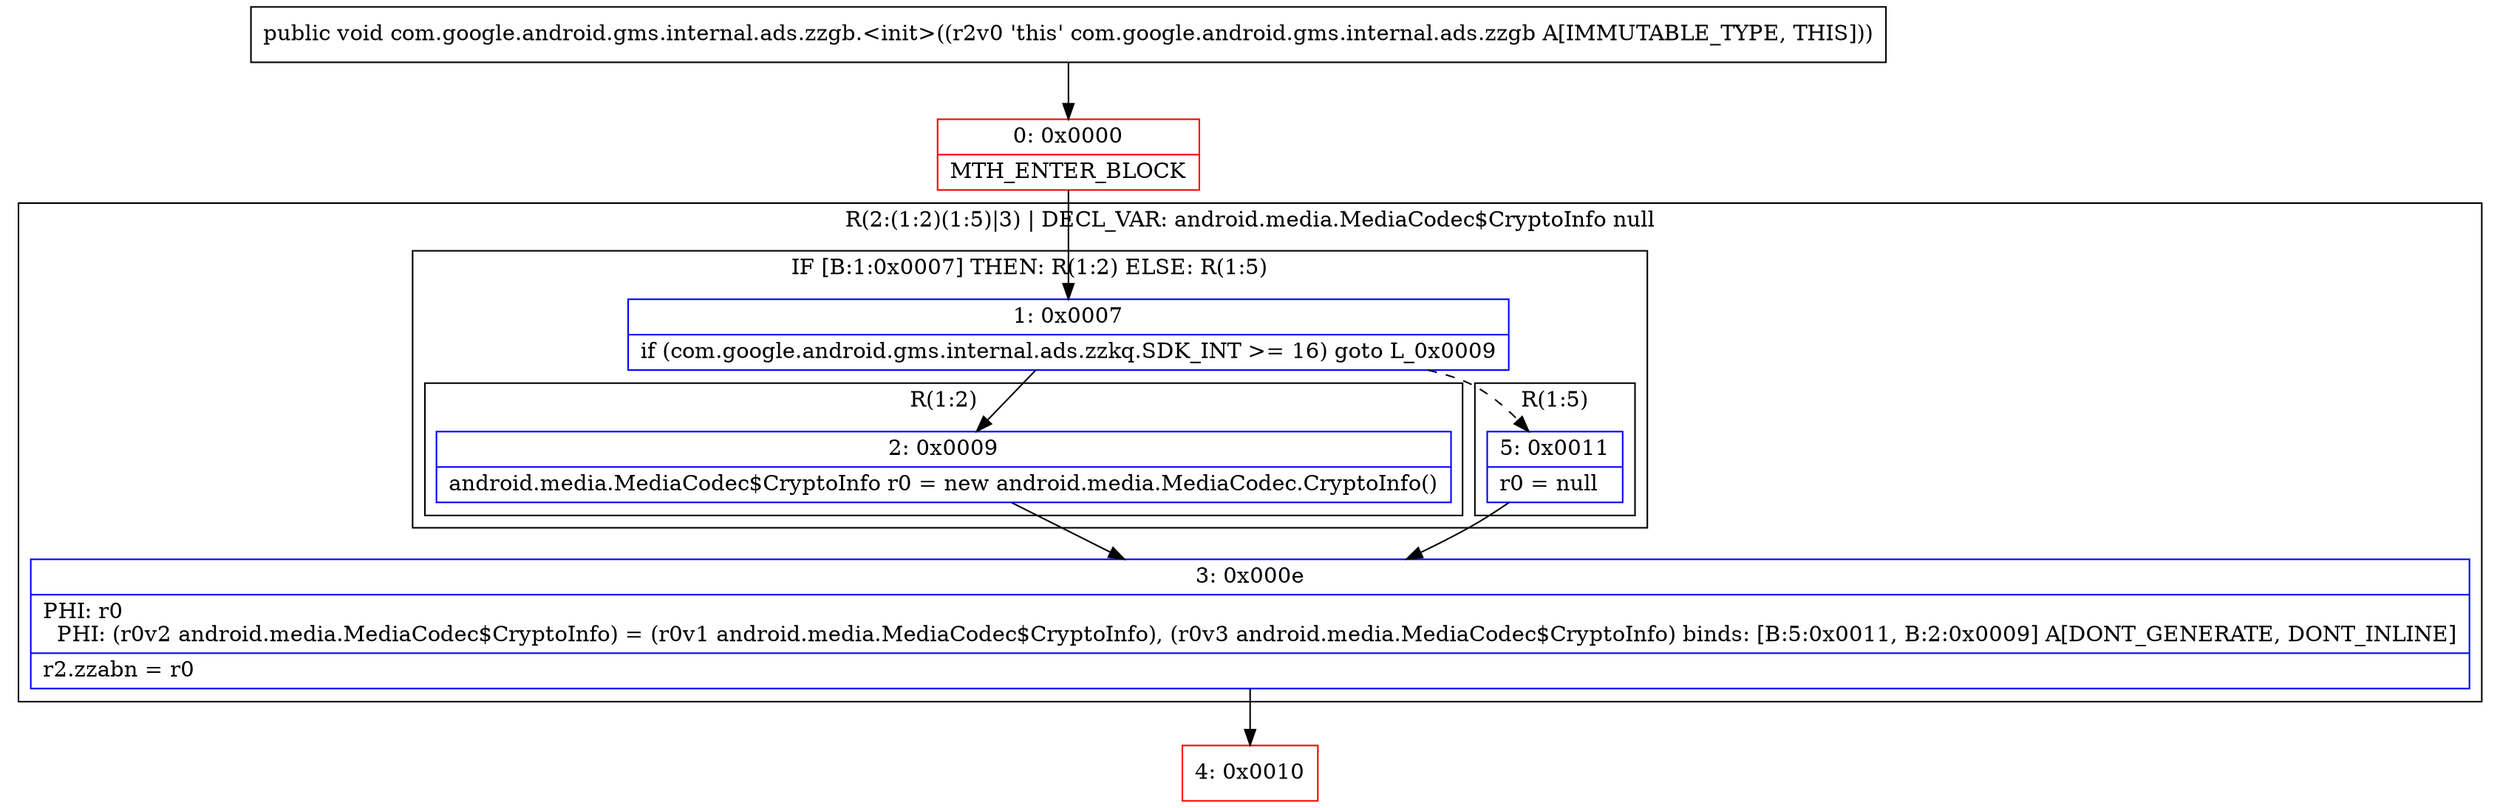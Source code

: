digraph "CFG forcom.google.android.gms.internal.ads.zzgb.\<init\>()V" {
subgraph cluster_Region_190878881 {
label = "R(2:(1:2)(1:5)|3) | DECL_VAR: android.media.MediaCodec$CryptoInfo null\l";
node [shape=record,color=blue];
subgraph cluster_IfRegion_1742013383 {
label = "IF [B:1:0x0007] THEN: R(1:2) ELSE: R(1:5)";
node [shape=record,color=blue];
Node_1 [shape=record,label="{1\:\ 0x0007|if (com.google.android.gms.internal.ads.zzkq.SDK_INT \>= 16) goto L_0x0009\l}"];
subgraph cluster_Region_1752682052 {
label = "R(1:2)";
node [shape=record,color=blue];
Node_2 [shape=record,label="{2\:\ 0x0009|android.media.MediaCodec$CryptoInfo r0 = new android.media.MediaCodec.CryptoInfo()\l}"];
}
subgraph cluster_Region_643031663 {
label = "R(1:5)";
node [shape=record,color=blue];
Node_5 [shape=record,label="{5\:\ 0x0011|r0 = null\l}"];
}
}
Node_3 [shape=record,label="{3\:\ 0x000e|PHI: r0 \l  PHI: (r0v2 android.media.MediaCodec$CryptoInfo) = (r0v1 android.media.MediaCodec$CryptoInfo), (r0v3 android.media.MediaCodec$CryptoInfo) binds: [B:5:0x0011, B:2:0x0009] A[DONT_GENERATE, DONT_INLINE]\l|r2.zzabn = r0\l}"];
}
Node_0 [shape=record,color=red,label="{0\:\ 0x0000|MTH_ENTER_BLOCK\l}"];
Node_4 [shape=record,color=red,label="{4\:\ 0x0010}"];
MethodNode[shape=record,label="{public void com.google.android.gms.internal.ads.zzgb.\<init\>((r2v0 'this' com.google.android.gms.internal.ads.zzgb A[IMMUTABLE_TYPE, THIS])) }"];
MethodNode -> Node_0;
Node_1 -> Node_2;
Node_1 -> Node_5[style=dashed];
Node_2 -> Node_3;
Node_5 -> Node_3;
Node_3 -> Node_4;
Node_0 -> Node_1;
}

